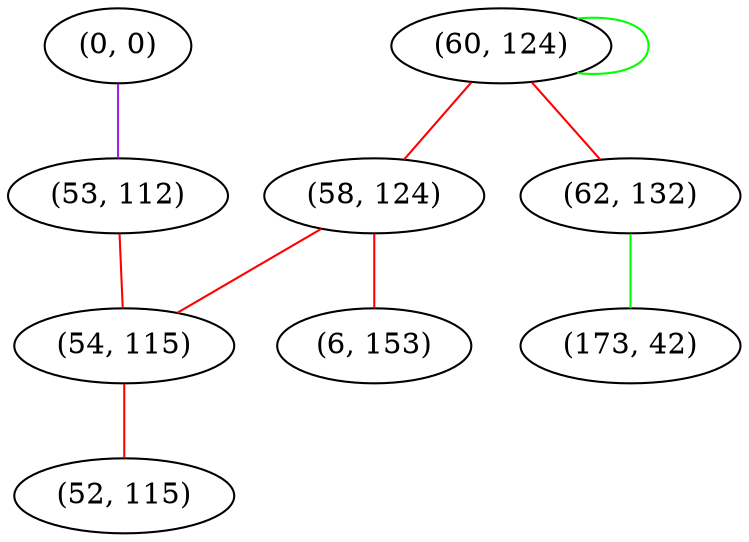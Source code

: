 graph "" {
"(0, 0)";
"(53, 112)";
"(60, 124)";
"(58, 124)";
"(54, 115)";
"(6, 153)";
"(52, 115)";
"(62, 132)";
"(173, 42)";
"(0, 0)" -- "(53, 112)"  [color=purple, key=0, weight=4];
"(53, 112)" -- "(54, 115)"  [color=red, key=0, weight=1];
"(60, 124)" -- "(62, 132)"  [color=red, key=0, weight=1];
"(60, 124)" -- "(60, 124)"  [color=green, key=0, weight=2];
"(60, 124)" -- "(58, 124)"  [color=red, key=0, weight=1];
"(58, 124)" -- "(54, 115)"  [color=red, key=0, weight=1];
"(58, 124)" -- "(6, 153)"  [color=red, key=0, weight=1];
"(54, 115)" -- "(52, 115)"  [color=red, key=0, weight=1];
"(62, 132)" -- "(173, 42)"  [color=green, key=0, weight=2];
}
